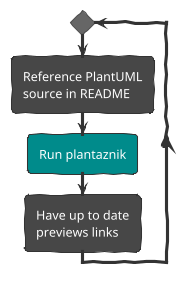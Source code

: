 @startuml
!theme sketchy
while ()
    :Reference PlantUML
    source in README;
    #DarkCyan:Run plantaznik;
    :Have up to date
    previews links;
endwhile
-[hidden]->
detach
@enduml
